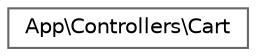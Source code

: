 digraph "Graphical Class Hierarchy"
{
 // LATEX_PDF_SIZE
  bgcolor="transparent";
  edge [fontname=Helvetica,fontsize=10,labelfontname=Helvetica,labelfontsize=10];
  node [fontname=Helvetica,fontsize=10,shape=box,height=0.2,width=0.4];
  rankdir="LR";
  Node0 [id="Node000000",label="App\\Controllers\\Cart",height=0.2,width=0.4,color="grey40", fillcolor="white", style="filled",URL="$classApp_1_1Controllers_1_1Cart.html",tooltip=" "];
}
